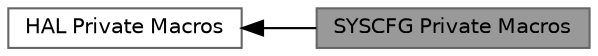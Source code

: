 digraph "SYSCFG Private Macros"
{
 // LATEX_PDF_SIZE
  bgcolor="transparent";
  edge [fontname=Helvetica,fontsize=10,labelfontname=Helvetica,labelfontsize=10];
  node [fontname=Helvetica,fontsize=10,shape=box,height=0.2,width=0.4];
  rankdir=LR;
  Node2 [id="Node000002",label="HAL Private Macros",height=0.2,width=0.4,color="grey40", fillcolor="white", style="filled",URL="$group___h_a_l___private___macros.html",tooltip=" "];
  Node1 [id="Node000001",label="SYSCFG Private Macros",height=0.2,width=0.4,color="gray40", fillcolor="grey60", style="filled", fontcolor="black",tooltip=" "];
  Node2->Node1 [shape=plaintext, dir="back", style="solid"];
}
